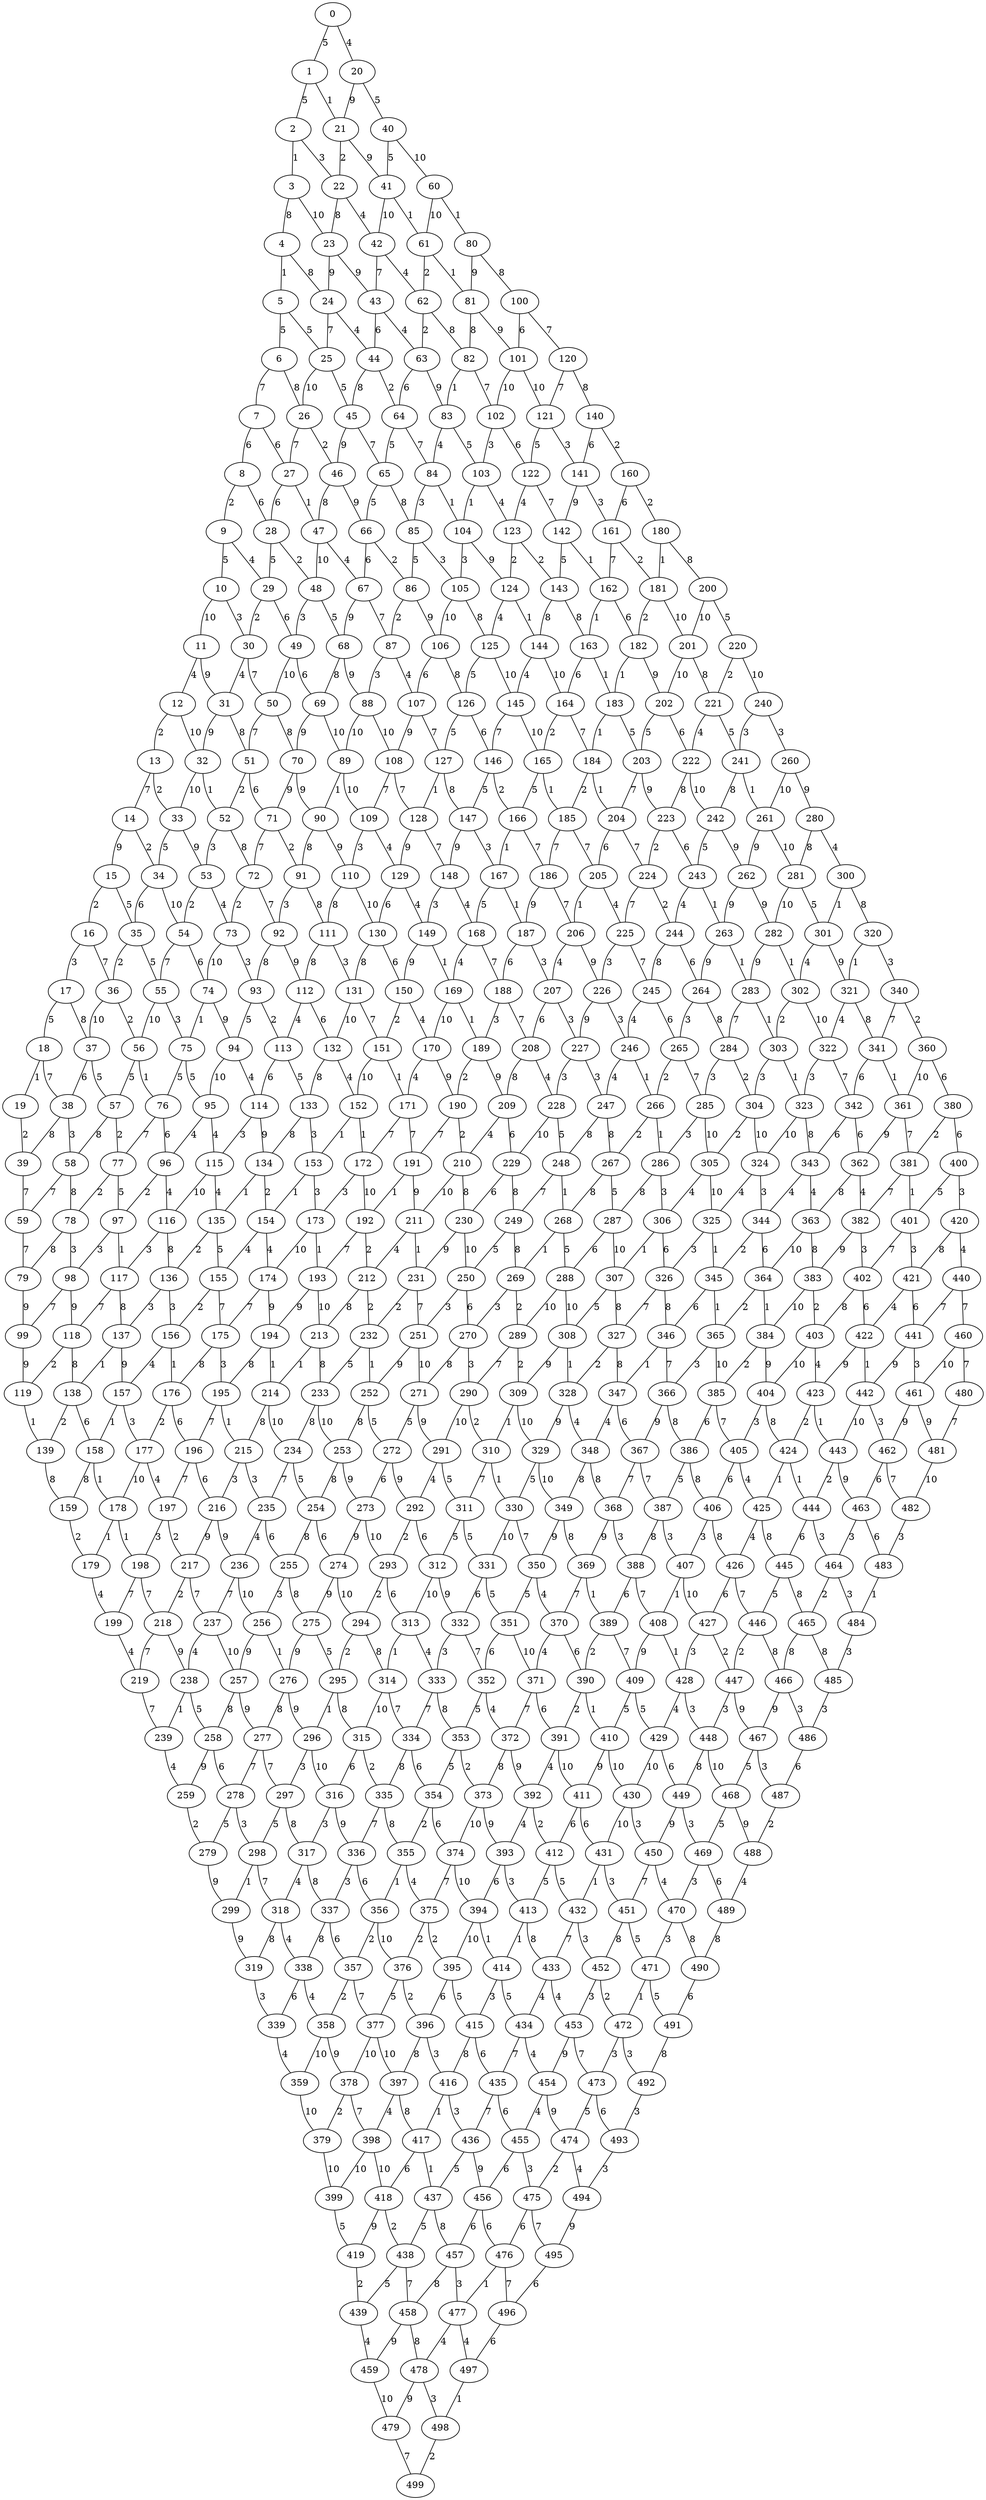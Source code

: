 graph {
	0 [label=0]
	1 [label=1]
	2 [label=2]
	3 [label=3]
	4 [label=4]
	5 [label=5]
	6 [label=6]
	7 [label=7]
	8 [label=8]
	9 [label=9]
	10 [label=10]
	11 [label=11]
	12 [label=12]
	13 [label=13]
	14 [label=14]
	15 [label=15]
	16 [label=16]
	17 [label=17]
	18 [label=18]
	19 [label=19]
	20 [label=20]
	21 [label=21]
	22 [label=22]
	23 [label=23]
	24 [label=24]
	25 [label=25]
	26 [label=26]
	27 [label=27]
	28 [label=28]
	29 [label=29]
	30 [label=30]
	31 [label=31]
	32 [label=32]
	33 [label=33]
	34 [label=34]
	35 [label=35]
	36 [label=36]
	37 [label=37]
	38 [label=38]
	39 [label=39]
	40 [label=40]
	41 [label=41]
	42 [label=42]
	43 [label=43]
	44 [label=44]
	45 [label=45]
	46 [label=46]
	47 [label=47]
	48 [label=48]
	49 [label=49]
	50 [label=50]
	51 [label=51]
	52 [label=52]
	53 [label=53]
	54 [label=54]
	55 [label=55]
	56 [label=56]
	57 [label=57]
	58 [label=58]
	59 [label=59]
	60 [label=60]
	61 [label=61]
	62 [label=62]
	63 [label=63]
	64 [label=64]
	65 [label=65]
	66 [label=66]
	67 [label=67]
	68 [label=68]
	69 [label=69]
	70 [label=70]
	71 [label=71]
	72 [label=72]
	73 [label=73]
	74 [label=74]
	75 [label=75]
	76 [label=76]
	77 [label=77]
	78 [label=78]
	79 [label=79]
	80 [label=80]
	81 [label=81]
	82 [label=82]
	83 [label=83]
	84 [label=84]
	85 [label=85]
	86 [label=86]
	87 [label=87]
	88 [label=88]
	89 [label=89]
	90 [label=90]
	91 [label=91]
	92 [label=92]
	93 [label=93]
	94 [label=94]
	95 [label=95]
	96 [label=96]
	97 [label=97]
	98 [label=98]
	99 [label=99]
	100 [label=100]
	101 [label=101]
	102 [label=102]
	103 [label=103]
	104 [label=104]
	105 [label=105]
	106 [label=106]
	107 [label=107]
	108 [label=108]
	109 [label=109]
	110 [label=110]
	111 [label=111]
	112 [label=112]
	113 [label=113]
	114 [label=114]
	115 [label=115]
	116 [label=116]
	117 [label=117]
	118 [label=118]
	119 [label=119]
	120 [label=120]
	121 [label=121]
	122 [label=122]
	123 [label=123]
	124 [label=124]
	125 [label=125]
	126 [label=126]
	127 [label=127]
	128 [label=128]
	129 [label=129]
	130 [label=130]
	131 [label=131]
	132 [label=132]
	133 [label=133]
	134 [label=134]
	135 [label=135]
	136 [label=136]
	137 [label=137]
	138 [label=138]
	139 [label=139]
	140 [label=140]
	141 [label=141]
	142 [label=142]
	143 [label=143]
	144 [label=144]
	145 [label=145]
	146 [label=146]
	147 [label=147]
	148 [label=148]
	149 [label=149]
	150 [label=150]
	151 [label=151]
	152 [label=152]
	153 [label=153]
	154 [label=154]
	155 [label=155]
	156 [label=156]
	157 [label=157]
	158 [label=158]
	159 [label=159]
	160 [label=160]
	161 [label=161]
	162 [label=162]
	163 [label=163]
	164 [label=164]
	165 [label=165]
	166 [label=166]
	167 [label=167]
	168 [label=168]
	169 [label=169]
	170 [label=170]
	171 [label=171]
	172 [label=172]
	173 [label=173]
	174 [label=174]
	175 [label=175]
	176 [label=176]
	177 [label=177]
	178 [label=178]
	179 [label=179]
	180 [label=180]
	181 [label=181]
	182 [label=182]
	183 [label=183]
	184 [label=184]
	185 [label=185]
	186 [label=186]
	187 [label=187]
	188 [label=188]
	189 [label=189]
	190 [label=190]
	191 [label=191]
	192 [label=192]
	193 [label=193]
	194 [label=194]
	195 [label=195]
	196 [label=196]
	197 [label=197]
	198 [label=198]
	199 [label=199]
	200 [label=200]
	201 [label=201]
	202 [label=202]
	203 [label=203]
	204 [label=204]
	205 [label=205]
	206 [label=206]
	207 [label=207]
	208 [label=208]
	209 [label=209]
	210 [label=210]
	211 [label=211]
	212 [label=212]
	213 [label=213]
	214 [label=214]
	215 [label=215]
	216 [label=216]
	217 [label=217]
	218 [label=218]
	219 [label=219]
	220 [label=220]
	221 [label=221]
	222 [label=222]
	223 [label=223]
	224 [label=224]
	225 [label=225]
	226 [label=226]
	227 [label=227]
	228 [label=228]
	229 [label=229]
	230 [label=230]
	231 [label=231]
	232 [label=232]
	233 [label=233]
	234 [label=234]
	235 [label=235]
	236 [label=236]
	237 [label=237]
	238 [label=238]
	239 [label=239]
	240 [label=240]
	241 [label=241]
	242 [label=242]
	243 [label=243]
	244 [label=244]
	245 [label=245]
	246 [label=246]
	247 [label=247]
	248 [label=248]
	249 [label=249]
	250 [label=250]
	251 [label=251]
	252 [label=252]
	253 [label=253]
	254 [label=254]
	255 [label=255]
	256 [label=256]
	257 [label=257]
	258 [label=258]
	259 [label=259]
	260 [label=260]
	261 [label=261]
	262 [label=262]
	263 [label=263]
	264 [label=264]
	265 [label=265]
	266 [label=266]
	267 [label=267]
	268 [label=268]
	269 [label=269]
	270 [label=270]
	271 [label=271]
	272 [label=272]
	273 [label=273]
	274 [label=274]
	275 [label=275]
	276 [label=276]
	277 [label=277]
	278 [label=278]
	279 [label=279]
	280 [label=280]
	281 [label=281]
	282 [label=282]
	283 [label=283]
	284 [label=284]
	285 [label=285]
	286 [label=286]
	287 [label=287]
	288 [label=288]
	289 [label=289]
	290 [label=290]
	291 [label=291]
	292 [label=292]
	293 [label=293]
	294 [label=294]
	295 [label=295]
	296 [label=296]
	297 [label=297]
	298 [label=298]
	299 [label=299]
	300 [label=300]
	301 [label=301]
	302 [label=302]
	303 [label=303]
	304 [label=304]
	305 [label=305]
	306 [label=306]
	307 [label=307]
	308 [label=308]
	309 [label=309]
	310 [label=310]
	311 [label=311]
	312 [label=312]
	313 [label=313]
	314 [label=314]
	315 [label=315]
	316 [label=316]
	317 [label=317]
	318 [label=318]
	319 [label=319]
	320 [label=320]
	321 [label=321]
	322 [label=322]
	323 [label=323]
	324 [label=324]
	325 [label=325]
	326 [label=326]
	327 [label=327]
	328 [label=328]
	329 [label=329]
	330 [label=330]
	331 [label=331]
	332 [label=332]
	333 [label=333]
	334 [label=334]
	335 [label=335]
	336 [label=336]
	337 [label=337]
	338 [label=338]
	339 [label=339]
	340 [label=340]
	341 [label=341]
	342 [label=342]
	343 [label=343]
	344 [label=344]
	345 [label=345]
	346 [label=346]
	347 [label=347]
	348 [label=348]
	349 [label=349]
	350 [label=350]
	351 [label=351]
	352 [label=352]
	353 [label=353]
	354 [label=354]
	355 [label=355]
	356 [label=356]
	357 [label=357]
	358 [label=358]
	359 [label=359]
	360 [label=360]
	361 [label=361]
	362 [label=362]
	363 [label=363]
	364 [label=364]
	365 [label=365]
	366 [label=366]
	367 [label=367]
	368 [label=368]
	369 [label=369]
	370 [label=370]
	371 [label=371]
	372 [label=372]
	373 [label=373]
	374 [label=374]
	375 [label=375]
	376 [label=376]
	377 [label=377]
	378 [label=378]
	379 [label=379]
	380 [label=380]
	381 [label=381]
	382 [label=382]
	383 [label=383]
	384 [label=384]
	385 [label=385]
	386 [label=386]
	387 [label=387]
	388 [label=388]
	389 [label=389]
	390 [label=390]
	391 [label=391]
	392 [label=392]
	393 [label=393]
	394 [label=394]
	395 [label=395]
	396 [label=396]
	397 [label=397]
	398 [label=398]
	399 [label=399]
	400 [label=400]
	401 [label=401]
	402 [label=402]
	403 [label=403]
	404 [label=404]
	405 [label=405]
	406 [label=406]
	407 [label=407]
	408 [label=408]
	409 [label=409]
	410 [label=410]
	411 [label=411]
	412 [label=412]
	413 [label=413]
	414 [label=414]
	415 [label=415]
	416 [label=416]
	417 [label=417]
	418 [label=418]
	419 [label=419]
	420 [label=420]
	421 [label=421]
	422 [label=422]
	423 [label=423]
	424 [label=424]
	425 [label=425]
	426 [label=426]
	427 [label=427]
	428 [label=428]
	429 [label=429]
	430 [label=430]
	431 [label=431]
	432 [label=432]
	433 [label=433]
	434 [label=434]
	435 [label=435]
	436 [label=436]
	437 [label=437]
	438 [label=438]
	439 [label=439]
	440 [label=440]
	441 [label=441]
	442 [label=442]
	443 [label=443]
	444 [label=444]
	445 [label=445]
	446 [label=446]
	447 [label=447]
	448 [label=448]
	449 [label=449]
	450 [label=450]
	451 [label=451]
	452 [label=452]
	453 [label=453]
	454 [label=454]
	455 [label=455]
	456 [label=456]
	457 [label=457]
	458 [label=458]
	459 [label=459]
	460 [label=460]
	461 [label=461]
	462 [label=462]
	463 [label=463]
	464 [label=464]
	465 [label=465]
	466 [label=466]
	467 [label=467]
	468 [label=468]
	469 [label=469]
	470 [label=470]
	471 [label=471]
	472 [label=472]
	473 [label=473]
	474 [label=474]
	475 [label=475]
	476 [label=476]
	477 [label=477]
	478 [label=478]
	479 [label=479]
	480 [label=480]
	481 [label=481]
	482 [label=482]
	483 [label=483]
	484 [label=484]
	485 [label=485]
	486 [label=486]
	487 [label=487]
	488 [label=488]
	489 [label=489]
	490 [label=490]
	491 [label=491]
	492 [label=492]
	493 [label=493]
	494 [label=494]
	495 [label=495]
	496 [label=496]
	497 [label=497]
	498 [label=498]
	499 [label=499]
	0 -- 20 [label=4]
	0 -- 1 [label=5]
	1 -- 21 [label=1]
	1 -- 2 [label=5]
	2 -- 22 [label=3]
	2 -- 3 [label=1]
	3 -- 23 [label=10]
	3 -- 4 [label=8]
	4 -- 24 [label=8]
	4 -- 5 [label=1]
	5 -- 25 [label=5]
	5 -- 6 [label=5]
	6 -- 26 [label=8]
	6 -- 7 [label=7]
	7 -- 27 [label=6]
	7 -- 8 [label=6]
	8 -- 28 [label=6]
	8 -- 9 [label=2]
	9 -- 29 [label=4]
	9 -- 10 [label=5]
	10 -- 30 [label=3]
	10 -- 11 [label=10]
	11 -- 31 [label=9]
	11 -- 12 [label=4]
	12 -- 32 [label=10]
	12 -- 13 [label=2]
	13 -- 33 [label=2]
	13 -- 14 [label=7]
	14 -- 34 [label=2]
	14 -- 15 [label=9]
	15 -- 35 [label=5]
	15 -- 16 [label=2]
	16 -- 36 [label=7]
	16 -- 17 [label=3]
	17 -- 37 [label=8]
	17 -- 18 [label=5]
	18 -- 38 [label=7]
	18 -- 19 [label=1]
	19 -- 39 [label=2]
	20 -- 40 [label=5]
	20 -- 21 [label=9]
	21 -- 41 [label=9]
	21 -- 22 [label=2]
	22 -- 42 [label=4]
	22 -- 23 [label=8]
	23 -- 43 [label=9]
	23 -- 24 [label=9]
	24 -- 44 [label=4]
	24 -- 25 [label=7]
	25 -- 45 [label=5]
	25 -- 26 [label=10]
	26 -- 46 [label=2]
	26 -- 27 [label=7]
	27 -- 47 [label=1]
	27 -- 28 [label=6]
	28 -- 48 [label=2]
	28 -- 29 [label=5]
	29 -- 49 [label=6]
	29 -- 30 [label=2]
	30 -- 50 [label=7]
	30 -- 31 [label=4]
	31 -- 51 [label=8]
	31 -- 32 [label=9]
	32 -- 52 [label=1]
	32 -- 33 [label=10]
	33 -- 53 [label=9]
	33 -- 34 [label=5]
	34 -- 54 [label=10]
	34 -- 35 [label=6]
	35 -- 55 [label=5]
	35 -- 36 [label=2]
	36 -- 56 [label=2]
	36 -- 37 [label=10]
	37 -- 57 [label=5]
	37 -- 38 [label=6]
	38 -- 58 [label=3]
	38 -- 39 [label=8]
	39 -- 59 [label=7]
	40 -- 60 [label=10]
	40 -- 41 [label=5]
	41 -- 61 [label=1]
	41 -- 42 [label=10]
	42 -- 62 [label=4]
	42 -- 43 [label=7]
	43 -- 63 [label=4]
	43 -- 44 [label=6]
	44 -- 64 [label=2]
	44 -- 45 [label=8]
	45 -- 65 [label=7]
	45 -- 46 [label=9]
	46 -- 66 [label=9]
	46 -- 47 [label=8]
	47 -- 67 [label=4]
	47 -- 48 [label=10]
	48 -- 68 [label=5]
	48 -- 49 [label=3]
	49 -- 69 [label=6]
	49 -- 50 [label=10]
	50 -- 70 [label=8]
	50 -- 51 [label=7]
	51 -- 71 [label=6]
	51 -- 52 [label=2]
	52 -- 72 [label=8]
	52 -- 53 [label=3]
	53 -- 73 [label=4]
	53 -- 54 [label=2]
	54 -- 74 [label=6]
	54 -- 55 [label=7]
	55 -- 75 [label=3]
	55 -- 56 [label=10]
	56 -- 76 [label=1]
	56 -- 57 [label=5]
	57 -- 77 [label=2]
	57 -- 58 [label=8]
	58 -- 78 [label=8]
	58 -- 59 [label=7]
	59 -- 79 [label=7]
	60 -- 80 [label=1]
	60 -- 61 [label=10]
	61 -- 81 [label=1]
	61 -- 62 [label=2]
	62 -- 82 [label=8]
	62 -- 63 [label=2]
	63 -- 83 [label=9]
	63 -- 64 [label=6]
	64 -- 84 [label=7]
	64 -- 65 [label=5]
	65 -- 85 [label=8]
	65 -- 66 [label=5]
	66 -- 86 [label=2]
	66 -- 67 [label=6]
	67 -- 87 [label=7]
	67 -- 68 [label=9]
	68 -- 88 [label=9]
	68 -- 69 [label=8]
	69 -- 89 [label=10]
	69 -- 70 [label=9]
	70 -- 90 [label=9]
	70 -- 71 [label=9]
	71 -- 91 [label=2]
	71 -- 72 [label=7]
	72 -- 92 [label=7]
	72 -- 73 [label=2]
	73 -- 93 [label=3]
	73 -- 74 [label=10]
	74 -- 94 [label=9]
	74 -- 75 [label=1]
	75 -- 95 [label=5]
	75 -- 76 [label=5]
	76 -- 96 [label=6]
	76 -- 77 [label=7]
	77 -- 97 [label=5]
	77 -- 78 [label=2]
	78 -- 98 [label=3]
	78 -- 79 [label=8]
	79 -- 99 [label=9]
	80 -- 100 [label=8]
	80 -- 81 [label=9]
	81 -- 101 [label=9]
	81 -- 82 [label=8]
	82 -- 102 [label=7]
	82 -- 83 [label=1]
	83 -- 103 [label=5]
	83 -- 84 [label=4]
	84 -- 104 [label=1]
	84 -- 85 [label=3]
	85 -- 105 [label=3]
	85 -- 86 [label=5]
	86 -- 106 [label=9]
	86 -- 87 [label=2]
	87 -- 107 [label=4]
	87 -- 88 [label=3]
	88 -- 108 [label=10]
	88 -- 89 [label=10]
	89 -- 109 [label=10]
	89 -- 90 [label=1]
	90 -- 110 [label=9]
	90 -- 91 [label=8]
	91 -- 111 [label=8]
	91 -- 92 [label=3]
	92 -- 112 [label=9]
	92 -- 93 [label=8]
	93 -- 113 [label=2]
	93 -- 94 [label=5]
	94 -- 114 [label=4]
	94 -- 95 [label=10]
	95 -- 115 [label=4]
	95 -- 96 [label=4]
	96 -- 116 [label=4]
	96 -- 97 [label=2]
	97 -- 117 [label=1]
	97 -- 98 [label=3]
	98 -- 118 [label=9]
	98 -- 99 [label=7]
	99 -- 119 [label=9]
	100 -- 120 [label=7]
	100 -- 101 [label=6]
	101 -- 121 [label=10]
	101 -- 102 [label=10]
	102 -- 122 [label=6]
	102 -- 103 [label=3]
	103 -- 123 [label=4]
	103 -- 104 [label=1]
	104 -- 124 [label=9]
	104 -- 105 [label=3]
	105 -- 125 [label=8]
	105 -- 106 [label=10]
	106 -- 126 [label=8]
	106 -- 107 [label=6]
	107 -- 127 [label=7]
	107 -- 108 [label=9]
	108 -- 128 [label=7]
	108 -- 109 [label=7]
	109 -- 129 [label=4]
	109 -- 110 [label=3]
	110 -- 130 [label=10]
	110 -- 111 [label=8]
	111 -- 131 [label=3]
	111 -- 112 [label=8]
	112 -- 132 [label=6]
	112 -- 113 [label=4]
	113 -- 133 [label=5]
	113 -- 114 [label=6]
	114 -- 134 [label=9]
	114 -- 115 [label=3]
	115 -- 135 [label=4]
	115 -- 116 [label=10]
	116 -- 136 [label=8]
	116 -- 117 [label=3]
	117 -- 137 [label=8]
	117 -- 118 [label=7]
	118 -- 138 [label=8]
	118 -- 119 [label=2]
	119 -- 139 [label=1]
	120 -- 140 [label=8]
	120 -- 121 [label=7]
	121 -- 141 [label=3]
	121 -- 122 [label=5]
	122 -- 142 [label=7]
	122 -- 123 [label=4]
	123 -- 143 [label=2]
	123 -- 124 [label=2]
	124 -- 144 [label=1]
	124 -- 125 [label=4]
	125 -- 145 [label=10]
	125 -- 126 [label=5]
	126 -- 146 [label=6]
	126 -- 127 [label=5]
	127 -- 147 [label=8]
	127 -- 128 [label=1]
	128 -- 148 [label=7]
	128 -- 129 [label=9]
	129 -- 149 [label=4]
	129 -- 130 [label=6]
	130 -- 150 [label=6]
	130 -- 131 [label=8]
	131 -- 151 [label=7]
	131 -- 132 [label=10]
	132 -- 152 [label=4]
	132 -- 133 [label=8]
	133 -- 153 [label=3]
	133 -- 134 [label=8]
	134 -- 154 [label=2]
	134 -- 135 [label=1]
	135 -- 155 [label=5]
	135 -- 136 [label=2]
	136 -- 156 [label=3]
	136 -- 137 [label=3]
	137 -- 157 [label=9]
	137 -- 138 [label=1]
	138 -- 158 [label=6]
	138 -- 139 [label=2]
	139 -- 159 [label=8]
	140 -- 160 [label=2]
	140 -- 141 [label=6]
	141 -- 161 [label=3]
	141 -- 142 [label=9]
	142 -- 162 [label=1]
	142 -- 143 [label=5]
	143 -- 163 [label=8]
	143 -- 144 [label=8]
	144 -- 164 [label=10]
	144 -- 145 [label=4]
	145 -- 165 [label=10]
	145 -- 146 [label=7]
	146 -- 166 [label=2]
	146 -- 147 [label=5]
	147 -- 167 [label=3]
	147 -- 148 [label=9]
	148 -- 168 [label=4]
	148 -- 149 [label=3]
	149 -- 169 [label=1]
	149 -- 150 [label=9]
	150 -- 170 [label=4]
	150 -- 151 [label=2]
	151 -- 171 [label=1]
	151 -- 152 [label=10]
	152 -- 172 [label=1]
	152 -- 153 [label=1]
	153 -- 173 [label=3]
	153 -- 154 [label=1]
	154 -- 174 [label=4]
	154 -- 155 [label=4]
	155 -- 175 [label=7]
	155 -- 156 [label=2]
	156 -- 176 [label=1]
	156 -- 157 [label=4]
	157 -- 177 [label=3]
	157 -- 158 [label=1]
	158 -- 178 [label=1]
	158 -- 159 [label=8]
	159 -- 179 [label=2]
	160 -- 180 [label=2]
	160 -- 161 [label=6]
	161 -- 181 [label=2]
	161 -- 162 [label=7]
	162 -- 182 [label=6]
	162 -- 163 [label=1]
	163 -- 183 [label=1]
	163 -- 164 [label=6]
	164 -- 184 [label=7]
	164 -- 165 [label=2]
	165 -- 185 [label=1]
	165 -- 166 [label=5]
	166 -- 186 [label=7]
	166 -- 167 [label=1]
	167 -- 187 [label=1]
	167 -- 168 [label=5]
	168 -- 188 [label=7]
	168 -- 169 [label=4]
	169 -- 189 [label=1]
	169 -- 170 [label=10]
	170 -- 190 [label=9]
	170 -- 171 [label=4]
	171 -- 191 [label=7]
	171 -- 172 [label=7]
	172 -- 192 [label=10]
	172 -- 173 [label=3]
	173 -- 193 [label=1]
	173 -- 174 [label=10]
	174 -- 194 [label=9]
	174 -- 175 [label=7]
	175 -- 195 [label=3]
	175 -- 176 [label=8]
	176 -- 196 [label=6]
	176 -- 177 [label=2]
	177 -- 197 [label=4]
	177 -- 178 [label=10]
	178 -- 198 [label=1]
	178 -- 179 [label=1]
	179 -- 199 [label=4]
	180 -- 200 [label=8]
	180 -- 181 [label=1]
	181 -- 201 [label=10]
	181 -- 182 [label=2]
	182 -- 202 [label=9]
	182 -- 183 [label=1]
	183 -- 203 [label=5]
	183 -- 184 [label=1]
	184 -- 204 [label=1]
	184 -- 185 [label=2]
	185 -- 205 [label=7]
	185 -- 186 [label=7]
	186 -- 206 [label=7]
	186 -- 187 [label=9]
	187 -- 207 [label=3]
	187 -- 188 [label=6]
	188 -- 208 [label=7]
	188 -- 189 [label=3]
	189 -- 209 [label=9]
	189 -- 190 [label=2]
	190 -- 210 [label=2]
	190 -- 191 [label=7]
	191 -- 211 [label=9]
	191 -- 192 [label=1]
	192 -- 212 [label=2]
	192 -- 193 [label=7]
	193 -- 213 [label=10]
	193 -- 194 [label=9]
	194 -- 214 [label=1]
	194 -- 195 [label=8]
	195 -- 215 [label=1]
	195 -- 196 [label=7]
	196 -- 216 [label=6]
	196 -- 197 [label=7]
	197 -- 217 [label=2]
	197 -- 198 [label=3]
	198 -- 218 [label=7]
	198 -- 199 [label=7]
	199 -- 219 [label=4]
	200 -- 220 [label=5]
	200 -- 201 [label=10]
	201 -- 221 [label=8]
	201 -- 202 [label=10]
	202 -- 222 [label=6]
	202 -- 203 [label=5]
	203 -- 223 [label=9]
	203 -- 204 [label=7]
	204 -- 224 [label=7]
	204 -- 205 [label=6]
	205 -- 225 [label=4]
	205 -- 206 [label=1]
	206 -- 226 [label=9]
	206 -- 207 [label=4]
	207 -- 227 [label=3]
	207 -- 208 [label=6]
	208 -- 228 [label=4]
	208 -- 209 [label=8]
	209 -- 229 [label=6]
	209 -- 210 [label=4]
	210 -- 230 [label=8]
	210 -- 211 [label=10]
	211 -- 231 [label=1]
	211 -- 212 [label=4]
	212 -- 232 [label=2]
	212 -- 213 [label=8]
	213 -- 233 [label=8]
	213 -- 214 [label=1]
	214 -- 234 [label=10]
	214 -- 215 [label=8]
	215 -- 235 [label=3]
	215 -- 216 [label=3]
	216 -- 236 [label=9]
	216 -- 217 [label=9]
	217 -- 237 [label=7]
	217 -- 218 [label=2]
	218 -- 238 [label=9]
	218 -- 219 [label=7]
	219 -- 239 [label=7]
	220 -- 240 [label=10]
	220 -- 221 [label=2]
	221 -- 241 [label=5]
	221 -- 222 [label=4]
	222 -- 242 [label=10]
	222 -- 223 [label=8]
	223 -- 243 [label=6]
	223 -- 224 [label=2]
	224 -- 244 [label=2]
	224 -- 225 [label=7]
	225 -- 245 [label=7]
	225 -- 226 [label=3]
	226 -- 246 [label=3]
	226 -- 227 [label=9]
	227 -- 247 [label=3]
	227 -- 228 [label=3]
	228 -- 248 [label=5]
	228 -- 229 [label=10]
	229 -- 249 [label=8]
	229 -- 230 [label=6]
	230 -- 250 [label=10]
	230 -- 231 [label=9]
	231 -- 251 [label=7]
	231 -- 232 [label=2]
	232 -- 252 [label=1]
	232 -- 233 [label=5]
	233 -- 253 [label=10]
	233 -- 234 [label=8]
	234 -- 254 [label=5]
	234 -- 235 [label=7]
	235 -- 255 [label=6]
	235 -- 236 [label=4]
	236 -- 256 [label=10]
	236 -- 237 [label=7]
	237 -- 257 [label=10]
	237 -- 238 [label=4]
	238 -- 258 [label=5]
	238 -- 239 [label=1]
	239 -- 259 [label=4]
	240 -- 260 [label=3]
	240 -- 241 [label=3]
	241 -- 261 [label=1]
	241 -- 242 [label=8]
	242 -- 262 [label=9]
	242 -- 243 [label=5]
	243 -- 263 [label=1]
	243 -- 244 [label=4]
	244 -- 264 [label=6]
	244 -- 245 [label=8]
	245 -- 265 [label=6]
	245 -- 246 [label=4]
	246 -- 266 [label=1]
	246 -- 247 [label=4]
	247 -- 267 [label=8]
	247 -- 248 [label=8]
	248 -- 268 [label=1]
	248 -- 249 [label=7]
	249 -- 269 [label=8]
	249 -- 250 [label=5]
	250 -- 270 [label=6]
	250 -- 251 [label=3]
	251 -- 271 [label=10]
	251 -- 252 [label=9]
	252 -- 272 [label=5]
	252 -- 253 [label=8]
	253 -- 273 [label=9]
	253 -- 254 [label=8]
	254 -- 274 [label=6]
	254 -- 255 [label=8]
	255 -- 275 [label=8]
	255 -- 256 [label=3]
	256 -- 276 [label=1]
	256 -- 257 [label=9]
	257 -- 277 [label=9]
	257 -- 258 [label=8]
	258 -- 278 [label=6]
	258 -- 259 [label=9]
	259 -- 279 [label=2]
	260 -- 280 [label=9]
	260 -- 261 [label=10]
	261 -- 281 [label=10]
	261 -- 262 [label=9]
	262 -- 282 [label=9]
	262 -- 263 [label=9]
	263 -- 283 [label=1]
	263 -- 264 [label=9]
	264 -- 284 [label=8]
	264 -- 265 [label=3]
	265 -- 285 [label=7]
	265 -- 266 [label=2]
	266 -- 286 [label=1]
	266 -- 267 [label=2]
	267 -- 287 [label=5]
	267 -- 268 [label=8]
	268 -- 288 [label=5]
	268 -- 269 [label=1]
	269 -- 289 [label=2]
	269 -- 270 [label=3]
	270 -- 290 [label=3]
	270 -- 271 [label=8]
	271 -- 291 [label=9]
	271 -- 272 [label=5]
	272 -- 292 [label=9]
	272 -- 273 [label=6]
	273 -- 293 [label=10]
	273 -- 274 [label=9]
	274 -- 294 [label=10]
	274 -- 275 [label=9]
	275 -- 295 [label=5]
	275 -- 276 [label=9]
	276 -- 296 [label=9]
	276 -- 277 [label=8]
	277 -- 297 [label=7]
	277 -- 278 [label=7]
	278 -- 298 [label=3]
	278 -- 279 [label=5]
	279 -- 299 [label=9]
	280 -- 300 [label=4]
	280 -- 281 [label=8]
	281 -- 301 [label=5]
	281 -- 282 [label=10]
	282 -- 302 [label=1]
	282 -- 283 [label=9]
	283 -- 303 [label=1]
	283 -- 284 [label=7]
	284 -- 304 [label=2]
	284 -- 285 [label=3]
	285 -- 305 [label=10]
	285 -- 286 [label=3]
	286 -- 306 [label=3]
	286 -- 287 [label=8]
	287 -- 307 [label=10]
	287 -- 288 [label=6]
	288 -- 308 [label=10]
	288 -- 289 [label=10]
	289 -- 309 [label=2]
	289 -- 290 [label=7]
	290 -- 310 [label=2]
	290 -- 291 [label=10]
	291 -- 311 [label=5]
	291 -- 292 [label=4]
	292 -- 312 [label=6]
	292 -- 293 [label=2]
	293 -- 313 [label=6]
	293 -- 294 [label=2]
	294 -- 314 [label=8]
	294 -- 295 [label=2]
	295 -- 315 [label=8]
	295 -- 296 [label=1]
	296 -- 316 [label=10]
	296 -- 297 [label=3]
	297 -- 317 [label=8]
	297 -- 298 [label=5]
	298 -- 318 [label=7]
	298 -- 299 [label=1]
	299 -- 319 [label=9]
	300 -- 320 [label=8]
	300 -- 301 [label=1]
	301 -- 321 [label=9]
	301 -- 302 [label=4]
	302 -- 322 [label=10]
	302 -- 303 [label=2]
	303 -- 323 [label=1]
	303 -- 304 [label=3]
	304 -- 324 [label=10]
	304 -- 305 [label=2]
	305 -- 325 [label=10]
	305 -- 306 [label=4]
	306 -- 326 [label=6]
	306 -- 307 [label=1]
	307 -- 327 [label=8]
	307 -- 308 [label=5]
	308 -- 328 [label=1]
	308 -- 309 [label=9]
	309 -- 329 [label=10]
	309 -- 310 [label=1]
	310 -- 330 [label=1]
	310 -- 311 [label=7]
	311 -- 331 [label=5]
	311 -- 312 [label=5]
	312 -- 332 [label=9]
	312 -- 313 [label=10]
	313 -- 333 [label=4]
	313 -- 314 [label=1]
	314 -- 334 [label=7]
	314 -- 315 [label=10]
	315 -- 335 [label=2]
	315 -- 316 [label=6]
	316 -- 336 [label=9]
	316 -- 317 [label=3]
	317 -- 337 [label=8]
	317 -- 318 [label=4]
	318 -- 338 [label=4]
	318 -- 319 [label=8]
	319 -- 339 [label=3]
	320 -- 340 [label=3]
	320 -- 321 [label=1]
	321 -- 341 [label=8]
	321 -- 322 [label=4]
	322 -- 342 [label=7]
	322 -- 323 [label=3]
	323 -- 343 [label=8]
	323 -- 324 [label=10]
	324 -- 344 [label=3]
	324 -- 325 [label=4]
	325 -- 345 [label=1]
	325 -- 326 [label=3]
	326 -- 346 [label=8]
	326 -- 327 [label=7]
	327 -- 347 [label=8]
	327 -- 328 [label=2]
	328 -- 348 [label=4]
	328 -- 329 [label=9]
	329 -- 349 [label=10]
	329 -- 330 [label=5]
	330 -- 350 [label=7]
	330 -- 331 [label=10]
	331 -- 351 [label=5]
	331 -- 332 [label=6]
	332 -- 352 [label=7]
	332 -- 333 [label=3]
	333 -- 353 [label=8]
	333 -- 334 [label=7]
	334 -- 354 [label=6]
	334 -- 335 [label=8]
	335 -- 355 [label=8]
	335 -- 336 [label=7]
	336 -- 356 [label=6]
	336 -- 337 [label=3]
	337 -- 357 [label=6]
	337 -- 338 [label=8]
	338 -- 358 [label=4]
	338 -- 339 [label=6]
	339 -- 359 [label=4]
	340 -- 360 [label=2]
	340 -- 341 [label=7]
	341 -- 361 [label=1]
	341 -- 342 [label=6]
	342 -- 362 [label=6]
	342 -- 343 [label=6]
	343 -- 363 [label=4]
	343 -- 344 [label=4]
	344 -- 364 [label=6]
	344 -- 345 [label=2]
	345 -- 365 [label=1]
	345 -- 346 [label=6]
	346 -- 366 [label=7]
	346 -- 347 [label=1]
	347 -- 367 [label=6]
	347 -- 348 [label=4]
	348 -- 368 [label=8]
	348 -- 349 [label=8]
	349 -- 369 [label=8]
	349 -- 350 [label=9]
	350 -- 370 [label=4]
	350 -- 351 [label=5]
	351 -- 371 [label=10]
	351 -- 352 [label=6]
	352 -- 372 [label=4]
	352 -- 353 [label=5]
	353 -- 373 [label=2]
	353 -- 354 [label=5]
	354 -- 374 [label=6]
	354 -- 355 [label=2]
	355 -- 375 [label=4]
	355 -- 356 [label=1]
	356 -- 376 [label=10]
	356 -- 357 [label=2]
	357 -- 377 [label=7]
	357 -- 358 [label=2]
	358 -- 378 [label=9]
	358 -- 359 [label=10]
	359 -- 379 [label=10]
	360 -- 380 [label=6]
	360 -- 361 [label=10]
	361 -- 381 [label=7]
	361 -- 362 [label=9]
	362 -- 382 [label=4]
	362 -- 363 [label=8]
	363 -- 383 [label=8]
	363 -- 364 [label=10]
	364 -- 384 [label=1]
	364 -- 365 [label=2]
	365 -- 385 [label=10]
	365 -- 366 [label=3]
	366 -- 386 [label=8]
	366 -- 367 [label=9]
	367 -- 387 [label=7]
	367 -- 368 [label=7]
	368 -- 388 [label=3]
	368 -- 369 [label=9]
	369 -- 389 [label=1]
	369 -- 370 [label=7]
	370 -- 390 [label=6]
	370 -- 371 [label=4]
	371 -- 391 [label=6]
	371 -- 372 [label=7]
	372 -- 392 [label=9]
	372 -- 373 [label=8]
	373 -- 393 [label=9]
	373 -- 374 [label=10]
	374 -- 394 [label=10]
	374 -- 375 [label=7]
	375 -- 395 [label=2]
	375 -- 376 [label=2]
	376 -- 396 [label=2]
	376 -- 377 [label=5]
	377 -- 397 [label=10]
	377 -- 378 [label=10]
	378 -- 398 [label=7]
	378 -- 379 [label=2]
	379 -- 399 [label=10]
	380 -- 400 [label=6]
	380 -- 381 [label=2]
	381 -- 401 [label=1]
	381 -- 382 [label=7]
	382 -- 402 [label=3]
	382 -- 383 [label=9]
	383 -- 403 [label=2]
	383 -- 384 [label=10]
	384 -- 404 [label=9]
	384 -- 385 [label=2]
	385 -- 405 [label=7]
	385 -- 386 [label=6]
	386 -- 406 [label=8]
	386 -- 387 [label=5]
	387 -- 407 [label=3]
	387 -- 388 [label=8]
	388 -- 408 [label=7]
	388 -- 389 [label=6]
	389 -- 409 [label=7]
	389 -- 390 [label=2]
	390 -- 410 [label=1]
	390 -- 391 [label=2]
	391 -- 411 [label=10]
	391 -- 392 [label=4]
	392 -- 412 [label=2]
	392 -- 393 [label=4]
	393 -- 413 [label=3]
	393 -- 394 [label=6]
	394 -- 414 [label=1]
	394 -- 395 [label=10]
	395 -- 415 [label=5]
	395 -- 396 [label=6]
	396 -- 416 [label=3]
	396 -- 397 [label=8]
	397 -- 417 [label=8]
	397 -- 398 [label=4]
	398 -- 418 [label=10]
	398 -- 399 [label=10]
	399 -- 419 [label=5]
	400 -- 420 [label=3]
	400 -- 401 [label=5]
	401 -- 421 [label=3]
	401 -- 402 [label=7]
	402 -- 422 [label=6]
	402 -- 403 [label=8]
	403 -- 423 [label=4]
	403 -- 404 [label=10]
	404 -- 424 [label=8]
	404 -- 405 [label=3]
	405 -- 425 [label=4]
	405 -- 406 [label=6]
	406 -- 426 [label=8]
	406 -- 407 [label=3]
	407 -- 427 [label=10]
	407 -- 408 [label=1]
	408 -- 428 [label=1]
	408 -- 409 [label=9]
	409 -- 429 [label=5]
	409 -- 410 [label=5]
	410 -- 430 [label=10]
	410 -- 411 [label=9]
	411 -- 431 [label=6]
	411 -- 412 [label=6]
	412 -- 432 [label=5]
	412 -- 413 [label=5]
	413 -- 433 [label=8]
	413 -- 414 [label=1]
	414 -- 434 [label=5]
	414 -- 415 [label=3]
	415 -- 435 [label=6]
	415 -- 416 [label=8]
	416 -- 436 [label=3]
	416 -- 417 [label=1]
	417 -- 437 [label=1]
	417 -- 418 [label=6]
	418 -- 438 [label=2]
	418 -- 419 [label=9]
	419 -- 439 [label=2]
	420 -- 440 [label=4]
	420 -- 421 [label=8]
	421 -- 441 [label=6]
	421 -- 422 [label=4]
	422 -- 442 [label=1]
	422 -- 423 [label=9]
	423 -- 443 [label=1]
	423 -- 424 [label=2]
	424 -- 444 [label=1]
	424 -- 425 [label=1]
	425 -- 445 [label=8]
	425 -- 426 [label=4]
	426 -- 446 [label=7]
	426 -- 427 [label=6]
	427 -- 447 [label=2]
	427 -- 428 [label=3]
	428 -- 448 [label=3]
	428 -- 429 [label=4]
	429 -- 449 [label=6]
	429 -- 430 [label=10]
	430 -- 450 [label=3]
	430 -- 431 [label=10]
	431 -- 451 [label=3]
	431 -- 432 [label=1]
	432 -- 452 [label=3]
	432 -- 433 [label=7]
	433 -- 453 [label=4]
	433 -- 434 [label=4]
	434 -- 454 [label=4]
	434 -- 435 [label=7]
	435 -- 455 [label=6]
	435 -- 436 [label=7]
	436 -- 456 [label=9]
	436 -- 437 [label=5]
	437 -- 457 [label=8]
	437 -- 438 [label=5]
	438 -- 458 [label=7]
	438 -- 439 [label=5]
	439 -- 459 [label=4]
	440 -- 460 [label=7]
	440 -- 441 [label=7]
	441 -- 461 [label=3]
	441 -- 442 [label=9]
	442 -- 462 [label=3]
	442 -- 443 [label=10]
	443 -- 463 [label=9]
	443 -- 444 [label=2]
	444 -- 464 [label=3]
	444 -- 445 [label=6]
	445 -- 465 [label=8]
	445 -- 446 [label=5]
	446 -- 466 [label=8]
	446 -- 447 [label=2]
	447 -- 467 [label=9]
	447 -- 448 [label=3]
	448 -- 468 [label=10]
	448 -- 449 [label=8]
	449 -- 469 [label=3]
	449 -- 450 [label=9]
	450 -- 470 [label=4]
	450 -- 451 [label=7]
	451 -- 471 [label=5]
	451 -- 452 [label=8]
	452 -- 472 [label=2]
	452 -- 453 [label=3]
	453 -- 473 [label=7]
	453 -- 454 [label=9]
	454 -- 474 [label=9]
	454 -- 455 [label=4]
	455 -- 475 [label=3]
	455 -- 456 [label=6]
	456 -- 476 [label=6]
	456 -- 457 [label=6]
	457 -- 477 [label=3]
	457 -- 458 [label=8]
	458 -- 478 [label=8]
	458 -- 459 [label=9]
	459 -- 479 [label=10]
	460 -- 480 [label=7]
	460 -- 461 [label=10]
	461 -- 481 [label=9]
	461 -- 462 [label=9]
	462 -- 482 [label=7]
	462 -- 463 [label=6]
	463 -- 483 [label=6]
	463 -- 464 [label=3]
	464 -- 484 [label=3]
	464 -- 465 [label=2]
	465 -- 485 [label=8]
	465 -- 466 [label=8]
	466 -- 486 [label=3]
	466 -- 467 [label=9]
	467 -- 487 [label=3]
	467 -- 468 [label=5]
	468 -- 488 [label=9]
	468 -- 469 [label=5]
	469 -- 489 [label=6]
	469 -- 470 [label=3]
	470 -- 490 [label=8]
	470 -- 471 [label=3]
	471 -- 491 [label=5]
	471 -- 472 [label=1]
	472 -- 492 [label=3]
	472 -- 473 [label=3]
	473 -- 493 [label=6]
	473 -- 474 [label=5]
	474 -- 494 [label=4]
	474 -- 475 [label=2]
	475 -- 495 [label=7]
	475 -- 476 [label=6]
	476 -- 496 [label=7]
	476 -- 477 [label=1]
	477 -- 497 [label=4]
	477 -- 478 [label=4]
	478 -- 498 [label=3]
	478 -- 479 [label=9]
	479 -- 499 [label=7]
	480 -- 481 [label=7]
	481 -- 482 [label=10]
	482 -- 483 [label=3]
	483 -- 484 [label=1]
	484 -- 485 [label=3]
	485 -- 486 [label=3]
	486 -- 487 [label=6]
	487 -- 488 [label=2]
	488 -- 489 [label=4]
	489 -- 490 [label=8]
	490 -- 491 [label=6]
	491 -- 492 [label=8]
	492 -- 493 [label=3]
	493 -- 494 [label=3]
	494 -- 495 [label=9]
	495 -- 496 [label=6]
	496 -- 497 [label=6]
	497 -- 498 [label=1]
	498 -- 499 [label=2]
}
